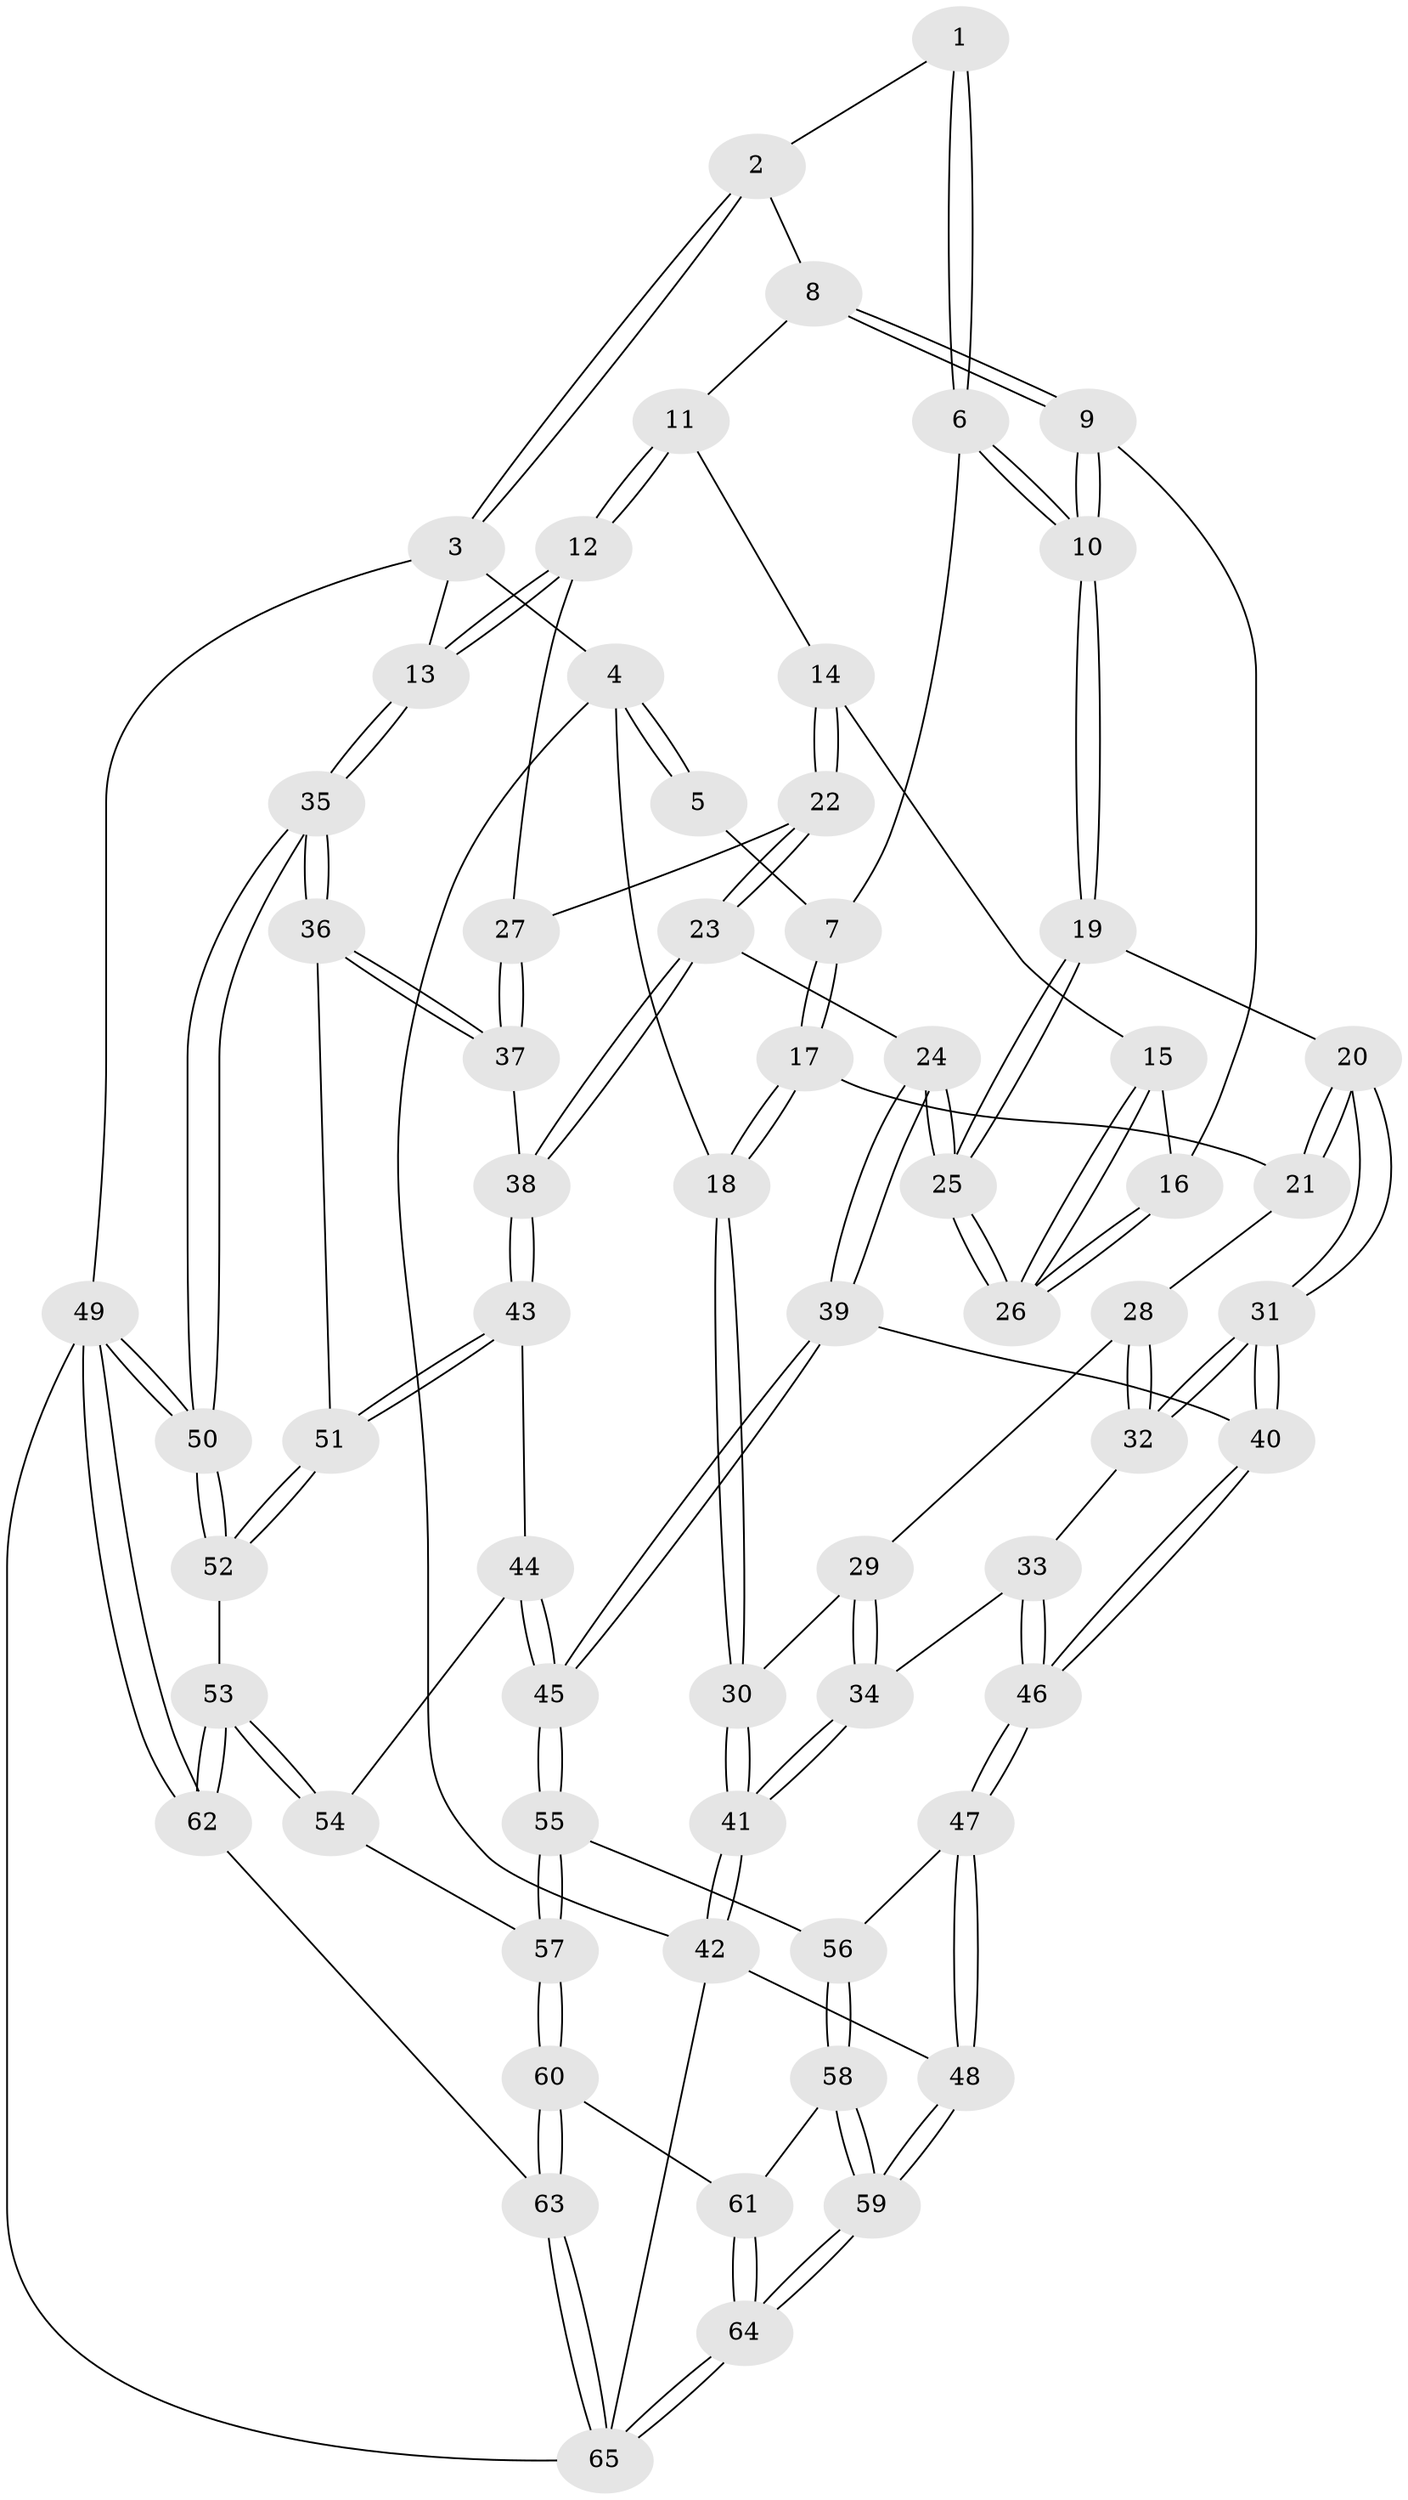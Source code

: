 // Generated by graph-tools (version 1.1) at 2025/03/03/09/25 03:03:27]
// undirected, 65 vertices, 159 edges
graph export_dot {
graph [start="1"]
  node [color=gray90,style=filled];
  1 [pos="+0.5606622270052085+0"];
  2 [pos="+0.6304686720218455+0"];
  3 [pos="+1+0"];
  4 [pos="+0+0"];
  5 [pos="+0.1385046578181284+0"];
  6 [pos="+0.4374211862450613+0.13298919133286624"];
  7 [pos="+0.30341975254675857+0.13689293658101886"];
  8 [pos="+0.6526800776024014+0"];
  9 [pos="+0.5393535949931172+0.20820501915162218"];
  10 [pos="+0.4768104035187002+0.2007153982602745"];
  11 [pos="+0.69168233739167+0.05229666297086931"];
  12 [pos="+0.8940164121652513+0.22320030058093057"];
  13 [pos="+1+0.1348178655901765"];
  14 [pos="+0.6540825026210882+0.20431135722307076"];
  15 [pos="+0.646229961823177+0.20598560229762244"];
  16 [pos="+0.5552597274313901+0.21746277153912974"];
  17 [pos="+0.2529260573026502+0.2365766954703078"];
  18 [pos="+0+0"];
  19 [pos="+0.41216338367402644+0.32654221455508203"];
  20 [pos="+0.4024446880957654+0.33157569733881875"];
  21 [pos="+0.2549560977428509+0.25225060528727933"];
  22 [pos="+0.7538522797953568+0.3097297740147425"];
  23 [pos="+0.7179181467773085+0.37562566117919965"];
  24 [pos="+0.5931402027485395+0.3850773117151752"];
  25 [pos="+0.5880415524424929+0.37984326429340115"];
  26 [pos="+0.5865479855053637+0.36959668084041225"];
  27 [pos="+0.8804065379265428+0.23560376333683103"];
  28 [pos="+0.24901566463188013+0.26028074155876824"];
  29 [pos="+0.17794066739160633+0.31538137304798874"];
  30 [pos="+0+0.15655393427313963"];
  31 [pos="+0.37675280851808896+0.44624262383244445"];
  32 [pos="+0.2685026954819684+0.4483723325925999"];
  33 [pos="+0.2581157860925746+0.45352207288550783"];
  34 [pos="+0.12790893213421944+0.43335158618879044"];
  35 [pos="+1+0.5480686409153157"];
  36 [pos="+1+0.5440232934094303"];
  37 [pos="+0.887626833073984+0.4521858738212468"];
  38 [pos="+0.7599693288299034+0.4704249110518388"];
  39 [pos="+0.5099481563441498+0.5710712339263366"];
  40 [pos="+0.42077301190943167+0.5240412938367024"];
  41 [pos="+0+0.5678357389646334"];
  42 [pos="+0+0.5814698638105681"];
  43 [pos="+0.7538144192409466+0.5231249281705099"];
  44 [pos="+0.6812367122242121+0.5727283525676071"];
  45 [pos="+0.5429083370173049+0.6336577372203762"];
  46 [pos="+0.24218900148822828+0.6326370402645708"];
  47 [pos="+0.22035705210813736+0.6610755722624261"];
  48 [pos="+0.14514862860860128+0.7090220571402711"];
  49 [pos="+1+1"];
  50 [pos="+1+0.6618802577881898"];
  51 [pos="+0.8284577695297449+0.5980650065425764"];
  52 [pos="+0.8105844279219744+0.7233642335093073"];
  53 [pos="+0.8092425235133527+0.7252413557319601"];
  54 [pos="+0.774775047491342+0.7112509628147756"];
  55 [pos="+0.5425966619640424+0.6387011394542704"];
  56 [pos="+0.4443472728701398+0.7001363907352495"];
  57 [pos="+0.5631308924673821+0.6747631974231263"];
  58 [pos="+0.4224316850931718+0.7414298647542752"];
  59 [pos="+0.2040768839014693+0.8505602827425051"];
  60 [pos="+0.608947095244768+0.8694667406895381"];
  61 [pos="+0.4300452891386336+0.8627313186403981"];
  62 [pos="+0.7849722583690175+1"];
  63 [pos="+0.7843681754912596+1"];
  64 [pos="+0.23028669156845083+0.9901950357403855"];
  65 [pos="+0.20748202987250147+1"];
  1 -- 2;
  1 -- 6;
  1 -- 6;
  2 -- 3;
  2 -- 3;
  2 -- 8;
  3 -- 4;
  3 -- 13;
  3 -- 49;
  4 -- 5;
  4 -- 5;
  4 -- 18;
  4 -- 42;
  5 -- 7;
  6 -- 7;
  6 -- 10;
  6 -- 10;
  7 -- 17;
  7 -- 17;
  8 -- 9;
  8 -- 9;
  8 -- 11;
  9 -- 10;
  9 -- 10;
  9 -- 16;
  10 -- 19;
  10 -- 19;
  11 -- 12;
  11 -- 12;
  11 -- 14;
  12 -- 13;
  12 -- 13;
  12 -- 27;
  13 -- 35;
  13 -- 35;
  14 -- 15;
  14 -- 22;
  14 -- 22;
  15 -- 16;
  15 -- 26;
  15 -- 26;
  16 -- 26;
  16 -- 26;
  17 -- 18;
  17 -- 18;
  17 -- 21;
  18 -- 30;
  18 -- 30;
  19 -- 20;
  19 -- 25;
  19 -- 25;
  20 -- 21;
  20 -- 21;
  20 -- 31;
  20 -- 31;
  21 -- 28;
  22 -- 23;
  22 -- 23;
  22 -- 27;
  23 -- 24;
  23 -- 38;
  23 -- 38;
  24 -- 25;
  24 -- 25;
  24 -- 39;
  24 -- 39;
  25 -- 26;
  25 -- 26;
  27 -- 37;
  27 -- 37;
  28 -- 29;
  28 -- 32;
  28 -- 32;
  29 -- 30;
  29 -- 34;
  29 -- 34;
  30 -- 41;
  30 -- 41;
  31 -- 32;
  31 -- 32;
  31 -- 40;
  31 -- 40;
  32 -- 33;
  33 -- 34;
  33 -- 46;
  33 -- 46;
  34 -- 41;
  34 -- 41;
  35 -- 36;
  35 -- 36;
  35 -- 50;
  35 -- 50;
  36 -- 37;
  36 -- 37;
  36 -- 51;
  37 -- 38;
  38 -- 43;
  38 -- 43;
  39 -- 40;
  39 -- 45;
  39 -- 45;
  40 -- 46;
  40 -- 46;
  41 -- 42;
  41 -- 42;
  42 -- 48;
  42 -- 65;
  43 -- 44;
  43 -- 51;
  43 -- 51;
  44 -- 45;
  44 -- 45;
  44 -- 54;
  45 -- 55;
  45 -- 55;
  46 -- 47;
  46 -- 47;
  47 -- 48;
  47 -- 48;
  47 -- 56;
  48 -- 59;
  48 -- 59;
  49 -- 50;
  49 -- 50;
  49 -- 62;
  49 -- 62;
  49 -- 65;
  50 -- 52;
  50 -- 52;
  51 -- 52;
  51 -- 52;
  52 -- 53;
  53 -- 54;
  53 -- 54;
  53 -- 62;
  53 -- 62;
  54 -- 57;
  55 -- 56;
  55 -- 57;
  55 -- 57;
  56 -- 58;
  56 -- 58;
  57 -- 60;
  57 -- 60;
  58 -- 59;
  58 -- 59;
  58 -- 61;
  59 -- 64;
  59 -- 64;
  60 -- 61;
  60 -- 63;
  60 -- 63;
  61 -- 64;
  61 -- 64;
  62 -- 63;
  63 -- 65;
  63 -- 65;
  64 -- 65;
  64 -- 65;
}
